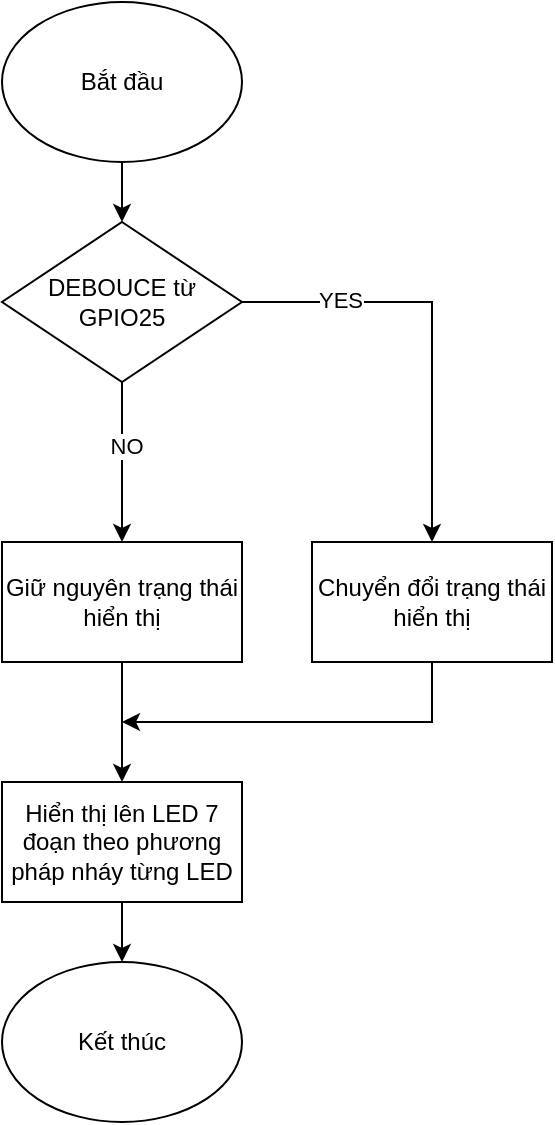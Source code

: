 <mxfile version="27.1.4">
  <diagram name="Trang-1" id="LbQ8TYRxrnhjX6h770t7">
    <mxGraphModel dx="1157" dy="685" grid="0" gridSize="10" guides="1" tooltips="1" connect="1" arrows="1" fold="1" page="1" pageScale="1" pageWidth="1169" pageHeight="1654" math="0" shadow="0">
      <root>
        <mxCell id="0" />
        <mxCell id="1" parent="0" />
        <mxCell id="AjrRg9WbGsAxc38q6NlI-3" value="" style="edgeStyle=orthogonalEdgeStyle;rounded=0;orthogonalLoop=1;jettySize=auto;html=1;" parent="1" source="AjrRg9WbGsAxc38q6NlI-1" target="AjrRg9WbGsAxc38q6NlI-2" edge="1">
          <mxGeometry relative="1" as="geometry" />
        </mxCell>
        <mxCell id="AjrRg9WbGsAxc38q6NlI-1" value="Bắt đầu" style="ellipse;whiteSpace=wrap;html=1;" parent="1" vertex="1">
          <mxGeometry x="430" y="80" width="120" height="80" as="geometry" />
        </mxCell>
        <mxCell id="AjrRg9WbGsAxc38q6NlI-5" value="" style="edgeStyle=orthogonalEdgeStyle;rounded=0;orthogonalLoop=1;jettySize=auto;html=1;entryX=0.5;entryY=0;entryDx=0;entryDy=0;" parent="1" source="AjrRg9WbGsAxc38q6NlI-2" target="AjrRg9WbGsAxc38q6NlI-8" edge="1">
          <mxGeometry relative="1" as="geometry">
            <mxPoint x="490" y="320" as="targetPoint" />
          </mxGeometry>
        </mxCell>
        <mxCell id="AjrRg9WbGsAxc38q6NlI-11" value="NO" style="edgeLabel;html=1;align=center;verticalAlign=middle;resizable=0;points=[];" parent="AjrRg9WbGsAxc38q6NlI-5" vertex="1" connectable="0">
          <mxGeometry x="-0.2" y="2" relative="1" as="geometry">
            <mxPoint as="offset" />
          </mxGeometry>
        </mxCell>
        <mxCell id="AjrRg9WbGsAxc38q6NlI-7" value="" style="edgeStyle=orthogonalEdgeStyle;rounded=0;orthogonalLoop=1;jettySize=auto;html=1;" parent="1" source="AjrRg9WbGsAxc38q6NlI-2" target="AjrRg9WbGsAxc38q6NlI-6" edge="1">
          <mxGeometry relative="1" as="geometry" />
        </mxCell>
        <mxCell id="AjrRg9WbGsAxc38q6NlI-10" value="YES" style="edgeLabel;html=1;align=center;verticalAlign=middle;resizable=0;points=[];" parent="AjrRg9WbGsAxc38q6NlI-7" vertex="1" connectable="0">
          <mxGeometry x="-0.544" y="1" relative="1" as="geometry">
            <mxPoint as="offset" />
          </mxGeometry>
        </mxCell>
        <mxCell id="AjrRg9WbGsAxc38q6NlI-2" value="DEBOUCE từ GPIO25" style="rhombus;whiteSpace=wrap;html=1;" parent="1" vertex="1">
          <mxGeometry x="430" y="190" width="120" height="80" as="geometry" />
        </mxCell>
        <mxCell id="AjrRg9WbGsAxc38q6NlI-6" value="Chuyển đổi trạng thái hiển thị" style="whiteSpace=wrap;html=1;" parent="1" vertex="1">
          <mxGeometry x="585" y="350" width="120" height="60" as="geometry" />
        </mxCell>
        <mxCell id="AjrRg9WbGsAxc38q6NlI-13" value="" style="edgeStyle=orthogonalEdgeStyle;rounded=0;orthogonalLoop=1;jettySize=auto;html=1;entryX=0.5;entryY=0;entryDx=0;entryDy=0;" parent="1" source="AjrRg9WbGsAxc38q6NlI-8" target="AjrRg9WbGsAxc38q6NlI-17" edge="1">
          <mxGeometry relative="1" as="geometry">
            <mxPoint x="490" y="470" as="targetPoint" />
          </mxGeometry>
        </mxCell>
        <mxCell id="AjrRg9WbGsAxc38q6NlI-8" value="Giữ nguyên trạng thái hiển thị" style="rounded=0;whiteSpace=wrap;html=1;" parent="1" vertex="1">
          <mxGeometry x="430" y="350" width="120" height="60" as="geometry" />
        </mxCell>
        <mxCell id="AjrRg9WbGsAxc38q6NlI-16" value="" style="endArrow=classic;html=1;rounded=0;exitX=0.5;exitY=1;exitDx=0;exitDy=0;" parent="1" source="AjrRg9WbGsAxc38q6NlI-6" edge="1">
          <mxGeometry width="50" height="50" relative="1" as="geometry">
            <mxPoint x="520" y="390" as="sourcePoint" />
            <mxPoint x="490" y="440" as="targetPoint" />
            <Array as="points">
              <mxPoint x="645" y="440" />
            </Array>
          </mxGeometry>
        </mxCell>
        <mxCell id="AjrRg9WbGsAxc38q6NlI-19" value="" style="edgeStyle=orthogonalEdgeStyle;rounded=0;orthogonalLoop=1;jettySize=auto;html=1;" parent="1" source="AjrRg9WbGsAxc38q6NlI-17" target="AjrRg9WbGsAxc38q6NlI-18" edge="1">
          <mxGeometry relative="1" as="geometry" />
        </mxCell>
        <mxCell id="AjrRg9WbGsAxc38q6NlI-17" value="Hiển thị lên LED 7 đoạn theo phương pháp nháy từng LED" style="rounded=0;whiteSpace=wrap;html=1;" parent="1" vertex="1">
          <mxGeometry x="430" y="470" width="120" height="60" as="geometry" />
        </mxCell>
        <mxCell id="AjrRg9WbGsAxc38q6NlI-18" value="Kết thúc" style="ellipse;whiteSpace=wrap;html=1;" parent="1" vertex="1">
          <mxGeometry x="430" y="560" width="120" height="80" as="geometry" />
        </mxCell>
      </root>
    </mxGraphModel>
  </diagram>
</mxfile>
